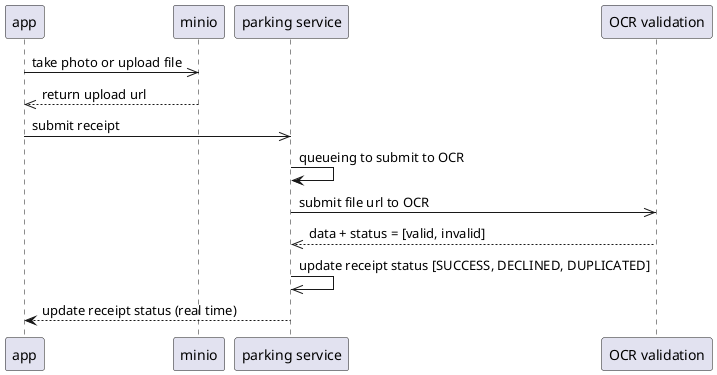 @startuml
app ->> minio: take photo or upload file
minio -->> app: return upload url
app ->> "parking service": submit receipt
"parking service" -> "parking service": queueing to submit to OCR
"parking service" ->> "OCR validation": submit file url to OCR
"OCR validation" -->> "parking service": data + status = [valid, invalid]
"parking service" ->> "parking service": update receipt status [SUCCESS, DECLINED, DUPLICATED]
"parking service" --> app: update receipt status (real time)
@enduml
